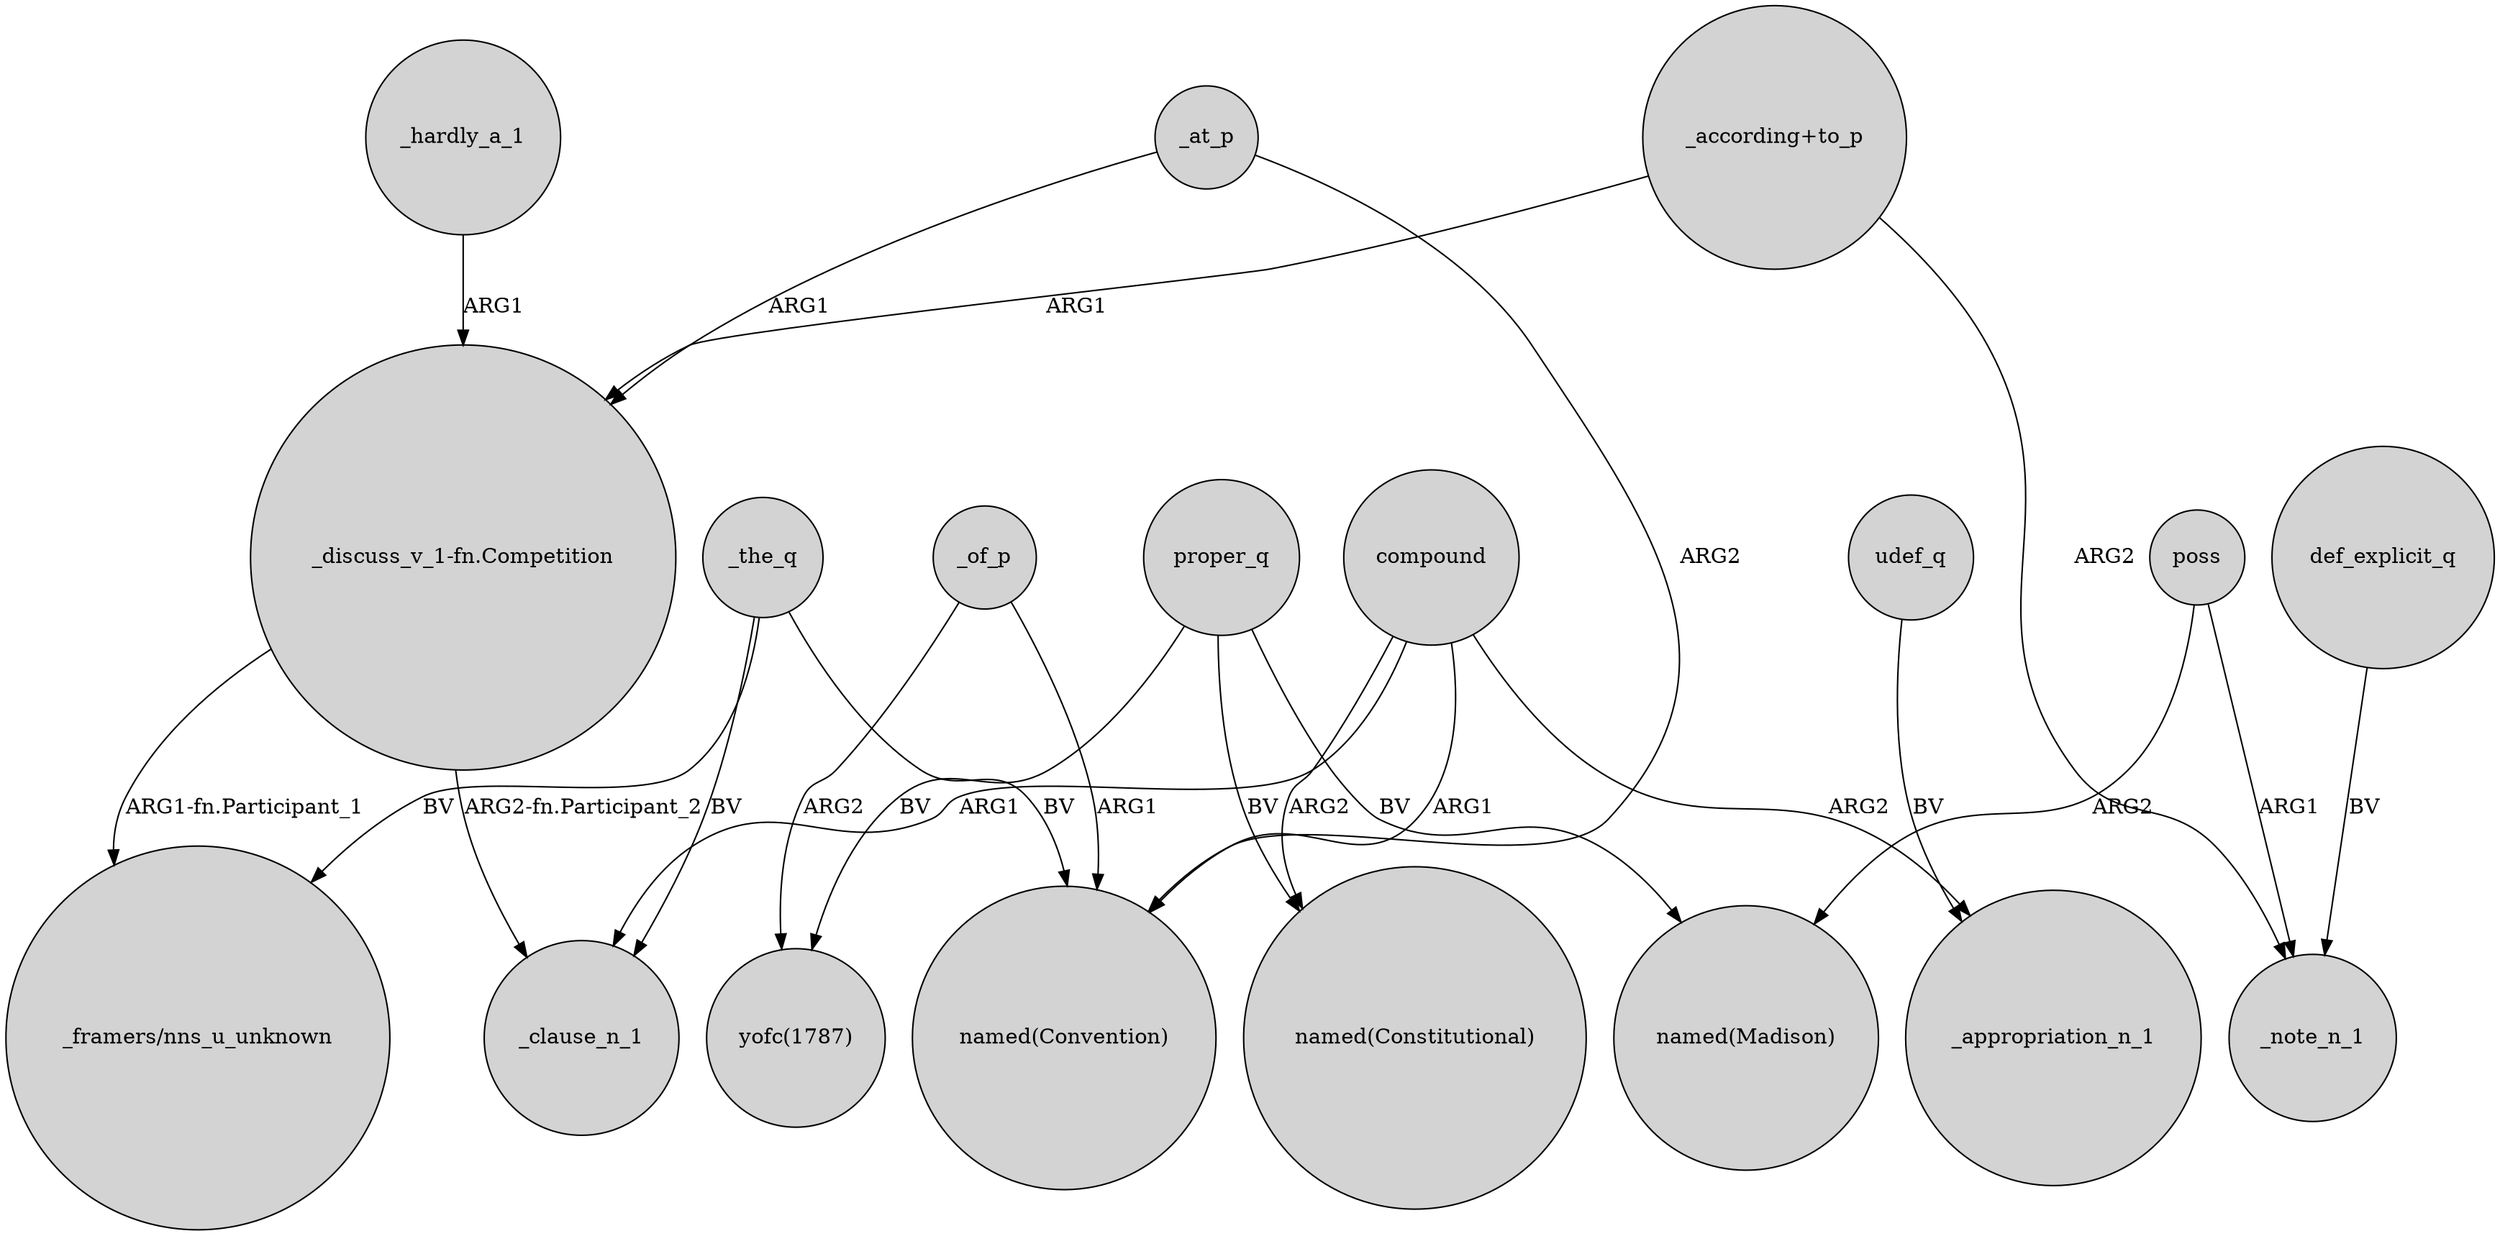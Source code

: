 digraph {
	node [shape=circle style=filled]
	proper_q -> "named(Constitutional)" [label=BV]
	_the_q -> _clause_n_1 [label=BV]
	_hardly_a_1 -> "_discuss_v_1-fn.Competition" [label=ARG1]
	"_according+to_p" -> _note_n_1 [label=ARG2]
	_at_p -> "named(Convention)" [label=ARG2]
	poss -> "named(Madison)" [label=ARG2]
	_of_p -> "named(Convention)" [label=ARG1]
	compound -> _appropriation_n_1 [label=ARG2]
	compound -> "named(Constitutional)" [label=ARG2]
	"_according+to_p" -> "_discuss_v_1-fn.Competition" [label=ARG1]
	def_explicit_q -> _note_n_1 [label=BV]
	"_discuss_v_1-fn.Competition" -> "_framers/nns_u_unknown" [label="ARG1-fn.Participant_1"]
	proper_q -> "named(Madison)" [label=BV]
	_the_q -> "named(Convention)" [label=BV]
	compound -> "named(Convention)" [label=ARG1]
	_of_p -> "yofc(1787)" [label=ARG2]
	"_discuss_v_1-fn.Competition" -> _clause_n_1 [label="ARG2-fn.Participant_2"]
	udef_q -> _appropriation_n_1 [label=BV]
	compound -> _clause_n_1 [label=ARG1]
	proper_q -> "yofc(1787)" [label=BV]
	poss -> _note_n_1 [label=ARG1]
	_at_p -> "_discuss_v_1-fn.Competition" [label=ARG1]
	_the_q -> "_framers/nns_u_unknown" [label=BV]
}
